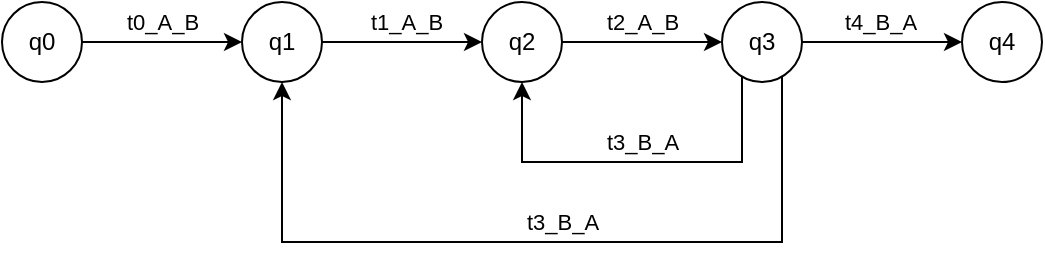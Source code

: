 <mxfile version="22.0.2" type="device">
  <diagram name="Pagina-1" id="QE00pTAzJzT0NNOLL0z-">
    <mxGraphModel dx="1434" dy="856" grid="1" gridSize="10" guides="1" tooltips="1" connect="1" arrows="1" fold="1" page="1" pageScale="1" pageWidth="827" pageHeight="1169" math="0" shadow="0">
      <root>
        <mxCell id="0" />
        <mxCell id="1" parent="0" />
        <mxCell id="cJCT9FxYtXr-Mtmh-0XL-1" style="rounded=0;orthogonalLoop=1;jettySize=auto;html=1;" parent="1" source="cJCT9FxYtXr-Mtmh-0XL-3" target="cJCT9FxYtXr-Mtmh-0XL-4" edge="1">
          <mxGeometry relative="1" as="geometry">
            <Array as="points" />
          </mxGeometry>
        </mxCell>
        <mxCell id="cJCT9FxYtXr-Mtmh-0XL-12" value="t1_A_B" style="edgeLabel;html=1;align=center;verticalAlign=middle;resizable=0;points=[];" parent="cJCT9FxYtXr-Mtmh-0XL-1" vertex="1" connectable="0">
          <mxGeometry x="0.05" y="-2" relative="1" as="geometry">
            <mxPoint y="-12" as="offset" />
          </mxGeometry>
        </mxCell>
        <mxCell id="cJCT9FxYtXr-Mtmh-0XL-3" value="q1" style="ellipse;whiteSpace=wrap;html=1;aspect=fixed;" parent="1" vertex="1">
          <mxGeometry x="320" y="160" width="40" height="40" as="geometry" />
        </mxCell>
        <mxCell id="cJCT9FxYtXr-Mtmh-0XL-9" style="rounded=0;orthogonalLoop=1;jettySize=auto;html=1;" parent="1" source="cJCT9FxYtXr-Mtmh-0XL-4" target="cJCT9FxYtXr-Mtmh-0XL-7" edge="1">
          <mxGeometry relative="1" as="geometry">
            <Array as="points" />
          </mxGeometry>
        </mxCell>
        <mxCell id="cJCT9FxYtXr-Mtmh-0XL-13" value="t2_A_B" style="edgeLabel;html=1;align=center;verticalAlign=middle;resizable=0;points=[];" parent="cJCT9FxYtXr-Mtmh-0XL-9" vertex="1" connectable="0">
          <mxGeometry x="0.05" y="-2" relative="1" as="geometry">
            <mxPoint x="-2" y="-12" as="offset" />
          </mxGeometry>
        </mxCell>
        <mxCell id="cJCT9FxYtXr-Mtmh-0XL-4" value="q2" style="ellipse;whiteSpace=wrap;html=1;aspect=fixed;" parent="1" vertex="1">
          <mxGeometry x="440" y="160" width="40" height="40" as="geometry" />
        </mxCell>
        <mxCell id="cJCT9FxYtXr-Mtmh-0XL-10" style="rounded=0;orthogonalLoop=1;jettySize=auto;html=1;edgeStyle=orthogonalEdgeStyle;" parent="1" source="cJCT9FxYtXr-Mtmh-0XL-7" target="cJCT9FxYtXr-Mtmh-0XL-4" edge="1">
          <mxGeometry relative="1" as="geometry">
            <Array as="points">
              <mxPoint x="570" y="240" />
              <mxPoint x="460" y="240" />
            </Array>
          </mxGeometry>
        </mxCell>
        <mxCell id="cJCT9FxYtXr-Mtmh-0XL-14" value="t3_B_A" style="edgeLabel;html=1;align=center;verticalAlign=middle;resizable=0;points=[];" parent="cJCT9FxYtXr-Mtmh-0XL-10" vertex="1" connectable="0">
          <mxGeometry x="0.087" y="-1" relative="1" as="geometry">
            <mxPoint x="12" y="-9" as="offset" />
          </mxGeometry>
        </mxCell>
        <mxCell id="cJCT9FxYtXr-Mtmh-0XL-11" style="edgeStyle=orthogonalEdgeStyle;rounded=0;orthogonalLoop=1;jettySize=auto;html=1;" parent="1" source="cJCT9FxYtXr-Mtmh-0XL-7" target="cJCT9FxYtXr-Mtmh-0XL-3" edge="1">
          <mxGeometry relative="1" as="geometry">
            <Array as="points">
              <mxPoint x="590" y="280" />
              <mxPoint x="340" y="280" />
            </Array>
          </mxGeometry>
        </mxCell>
        <mxCell id="cJCT9FxYtXr-Mtmh-0XL-15" value="t3_B_A" style="edgeLabel;html=1;align=center;verticalAlign=middle;resizable=0;points=[];" parent="cJCT9FxYtXr-Mtmh-0XL-11" vertex="1" connectable="0">
          <mxGeometry x="0.181" y="3" relative="1" as="geometry">
            <mxPoint x="51" y="-13" as="offset" />
          </mxGeometry>
        </mxCell>
        <mxCell id="JETm8aVEIDa0qaB90Xo8-5" style="edgeStyle=orthogonalEdgeStyle;rounded=0;orthogonalLoop=1;jettySize=auto;html=1;" edge="1" parent="1" source="cJCT9FxYtXr-Mtmh-0XL-7" target="JETm8aVEIDa0qaB90Xo8-4">
          <mxGeometry relative="1" as="geometry" />
        </mxCell>
        <mxCell id="JETm8aVEIDa0qaB90Xo8-7" value="t4_B_A" style="edgeLabel;html=1;align=center;verticalAlign=middle;resizable=0;points=[];" vertex="1" connectable="0" parent="JETm8aVEIDa0qaB90Xo8-5">
          <mxGeometry x="-0.025" y="-2" relative="1" as="geometry">
            <mxPoint y="-12" as="offset" />
          </mxGeometry>
        </mxCell>
        <mxCell id="cJCT9FxYtXr-Mtmh-0XL-7" value="q3" style="ellipse;whiteSpace=wrap;html=1;aspect=fixed;" parent="1" vertex="1">
          <mxGeometry x="560" y="160" width="40" height="40" as="geometry" />
        </mxCell>
        <mxCell id="JETm8aVEIDa0qaB90Xo8-3" style="edgeStyle=orthogonalEdgeStyle;rounded=0;orthogonalLoop=1;jettySize=auto;html=1;" edge="1" parent="1" source="JETm8aVEIDa0qaB90Xo8-1" target="cJCT9FxYtXr-Mtmh-0XL-3">
          <mxGeometry relative="1" as="geometry" />
        </mxCell>
        <mxCell id="JETm8aVEIDa0qaB90Xo8-6" value="t0_A_B" style="edgeLabel;html=1;align=center;verticalAlign=middle;resizable=0;points=[];" vertex="1" connectable="0" parent="JETm8aVEIDa0qaB90Xo8-3">
          <mxGeometry y="4" relative="1" as="geometry">
            <mxPoint y="-6" as="offset" />
          </mxGeometry>
        </mxCell>
        <mxCell id="JETm8aVEIDa0qaB90Xo8-1" value="q0" style="ellipse;whiteSpace=wrap;html=1;aspect=fixed;" vertex="1" parent="1">
          <mxGeometry x="200" y="160" width="40" height="40" as="geometry" />
        </mxCell>
        <mxCell id="JETm8aVEIDa0qaB90Xo8-4" value="q4" style="ellipse;whiteSpace=wrap;html=1;aspect=fixed;" vertex="1" parent="1">
          <mxGeometry x="680" y="160" width="40" height="40" as="geometry" />
        </mxCell>
      </root>
    </mxGraphModel>
  </diagram>
</mxfile>
